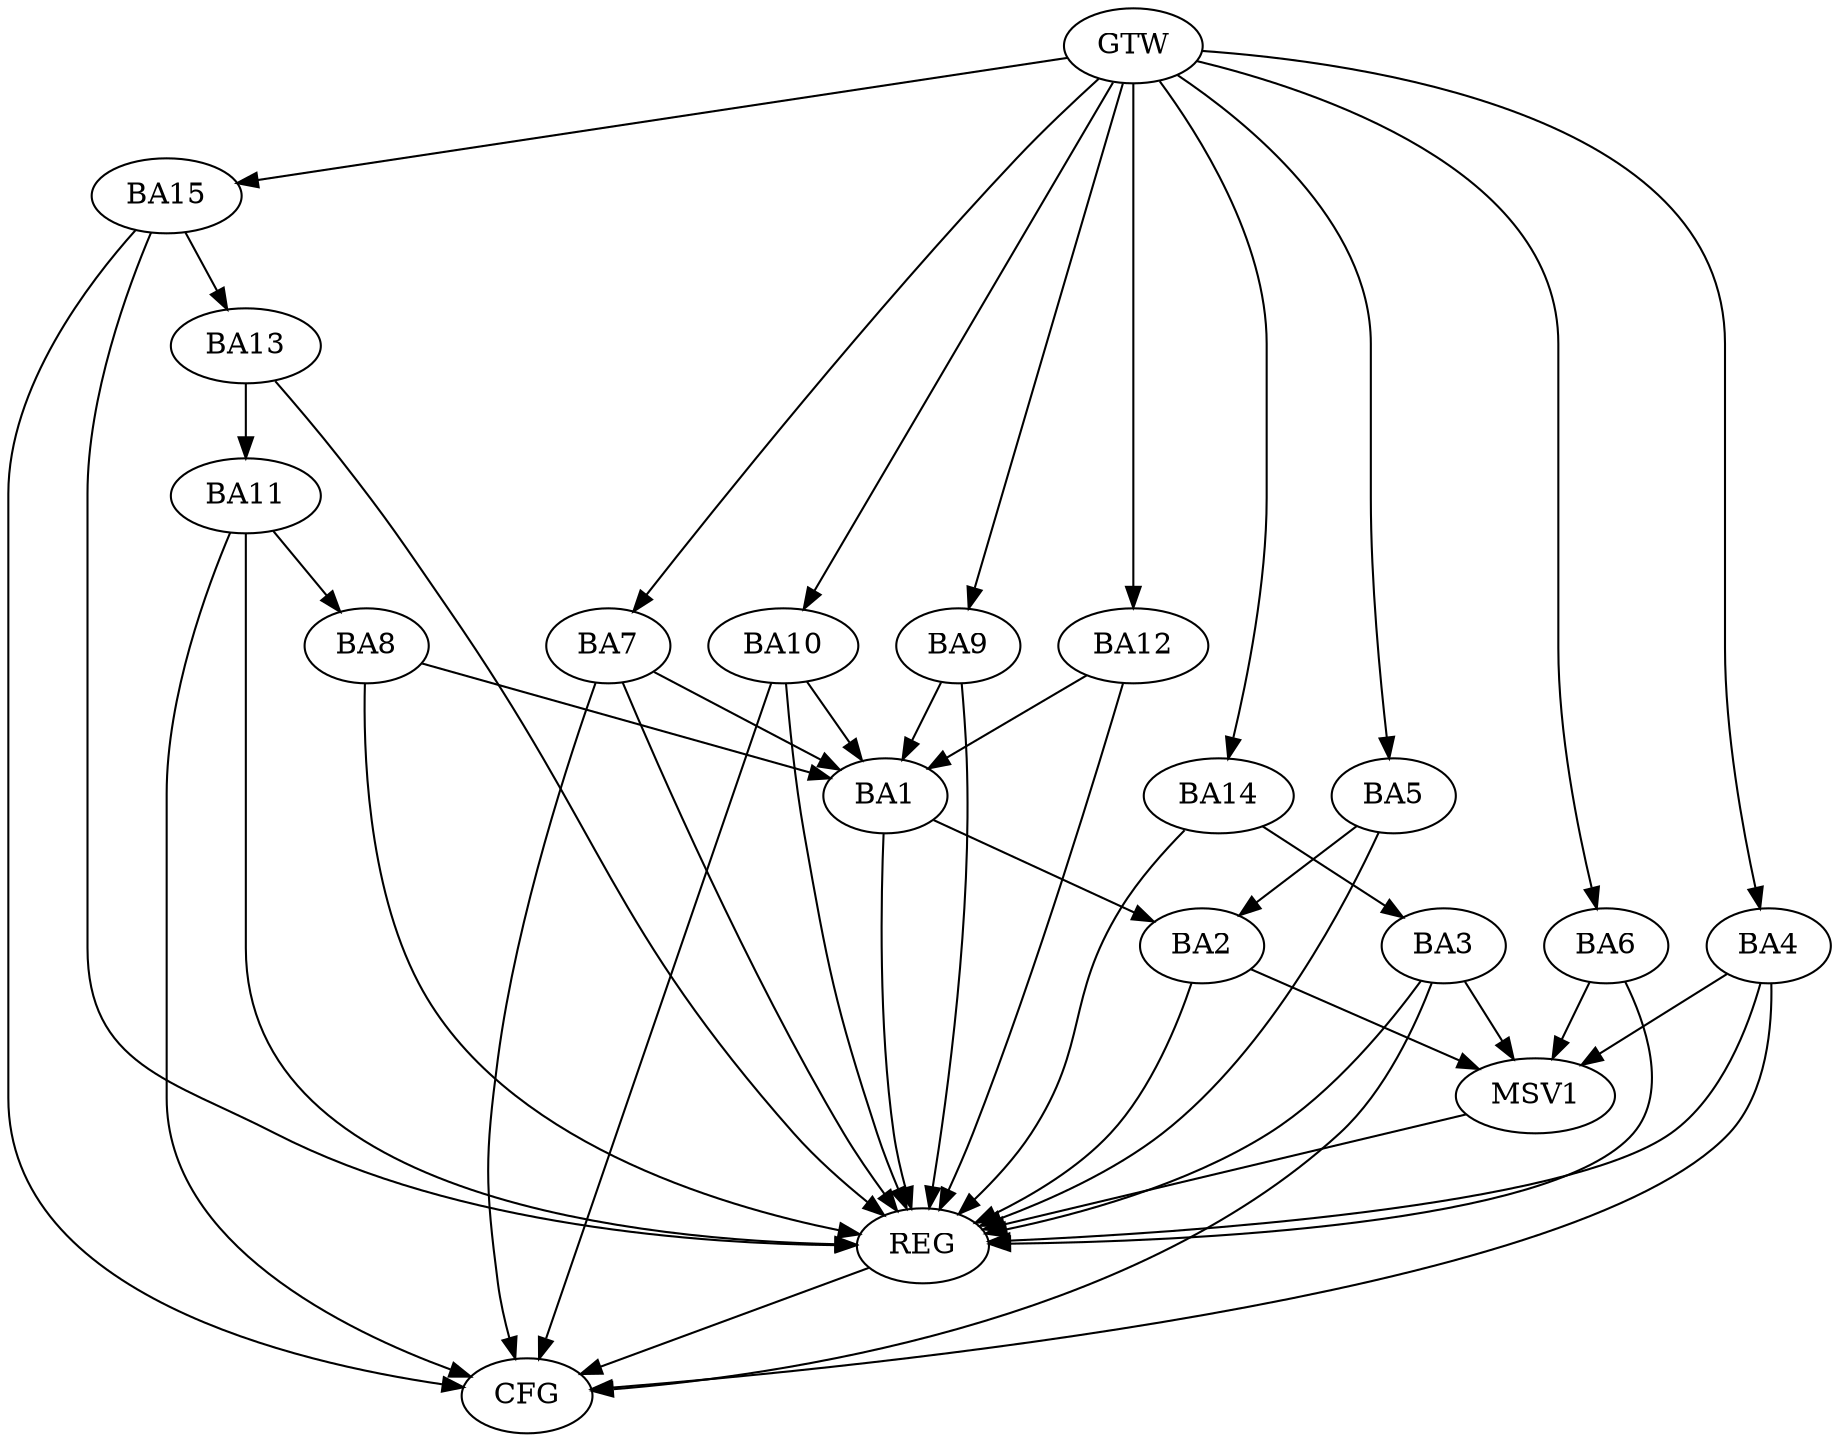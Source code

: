 strict digraph G {
  BA1 [ label="BA1" ];
  BA2 [ label="BA2" ];
  BA3 [ label="BA3" ];
  BA4 [ label="BA4" ];
  BA5 [ label="BA5" ];
  BA6 [ label="BA6" ];
  BA7 [ label="BA7" ];
  BA8 [ label="BA8" ];
  BA9 [ label="BA9" ];
  BA10 [ label="BA10" ];
  BA11 [ label="BA11" ];
  BA12 [ label="BA12" ];
  BA13 [ label="BA13" ];
  BA14 [ label="BA14" ];
  BA15 [ label="BA15" ];
  GTW [ label="GTW" ];
  REG [ label="REG" ];
  CFG [ label="CFG" ];
  MSV1 [ label="MSV1" ];
  BA1 -> BA2;
  BA5 -> BA2;
  BA7 -> BA1;
  BA8 -> BA1;
  BA9 -> BA1;
  BA10 -> BA1;
  BA11 -> BA8;
  BA12 -> BA1;
  BA13 -> BA11;
  BA14 -> BA3;
  BA15 -> BA13;
  GTW -> BA4;
  GTW -> BA5;
  GTW -> BA6;
  GTW -> BA7;
  GTW -> BA9;
  GTW -> BA10;
  GTW -> BA12;
  GTW -> BA14;
  GTW -> BA15;
  BA1 -> REG;
  BA2 -> REG;
  BA3 -> REG;
  BA4 -> REG;
  BA5 -> REG;
  BA6 -> REG;
  BA7 -> REG;
  BA8 -> REG;
  BA9 -> REG;
  BA10 -> REG;
  BA11 -> REG;
  BA12 -> REG;
  BA13 -> REG;
  BA14 -> REG;
  BA15 -> REG;
  BA4 -> CFG;
  BA3 -> CFG;
  BA15 -> CFG;
  BA7 -> CFG;
  BA11 -> CFG;
  BA10 -> CFG;
  REG -> CFG;
  BA2 -> MSV1;
  BA3 -> MSV1;
  BA4 -> MSV1;
  BA6 -> MSV1;
  MSV1 -> REG;
}
